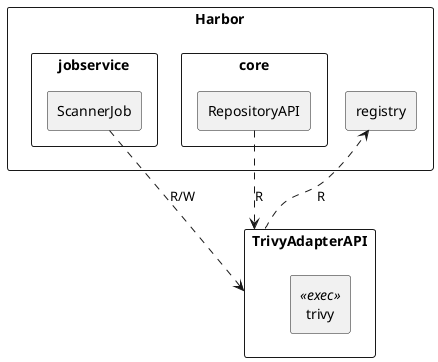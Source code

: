 @startuml

rectangle Harbor {
  rectangle registry

  rectangle jobservice {
    rectangle ScannerJob
  }
  rectangle core {
    rectangle RepositoryAPI
  }
}

rectangle TrivyAdapterAPI {
  rectangle trivy <<exec>> {
  }
}

ScannerJob ..> TrivyAdapterAPI : R/W
RepositoryAPI ..> TrivyAdapterAPI : R
TrivyAdapterAPI ..> registry : R

@enduml
